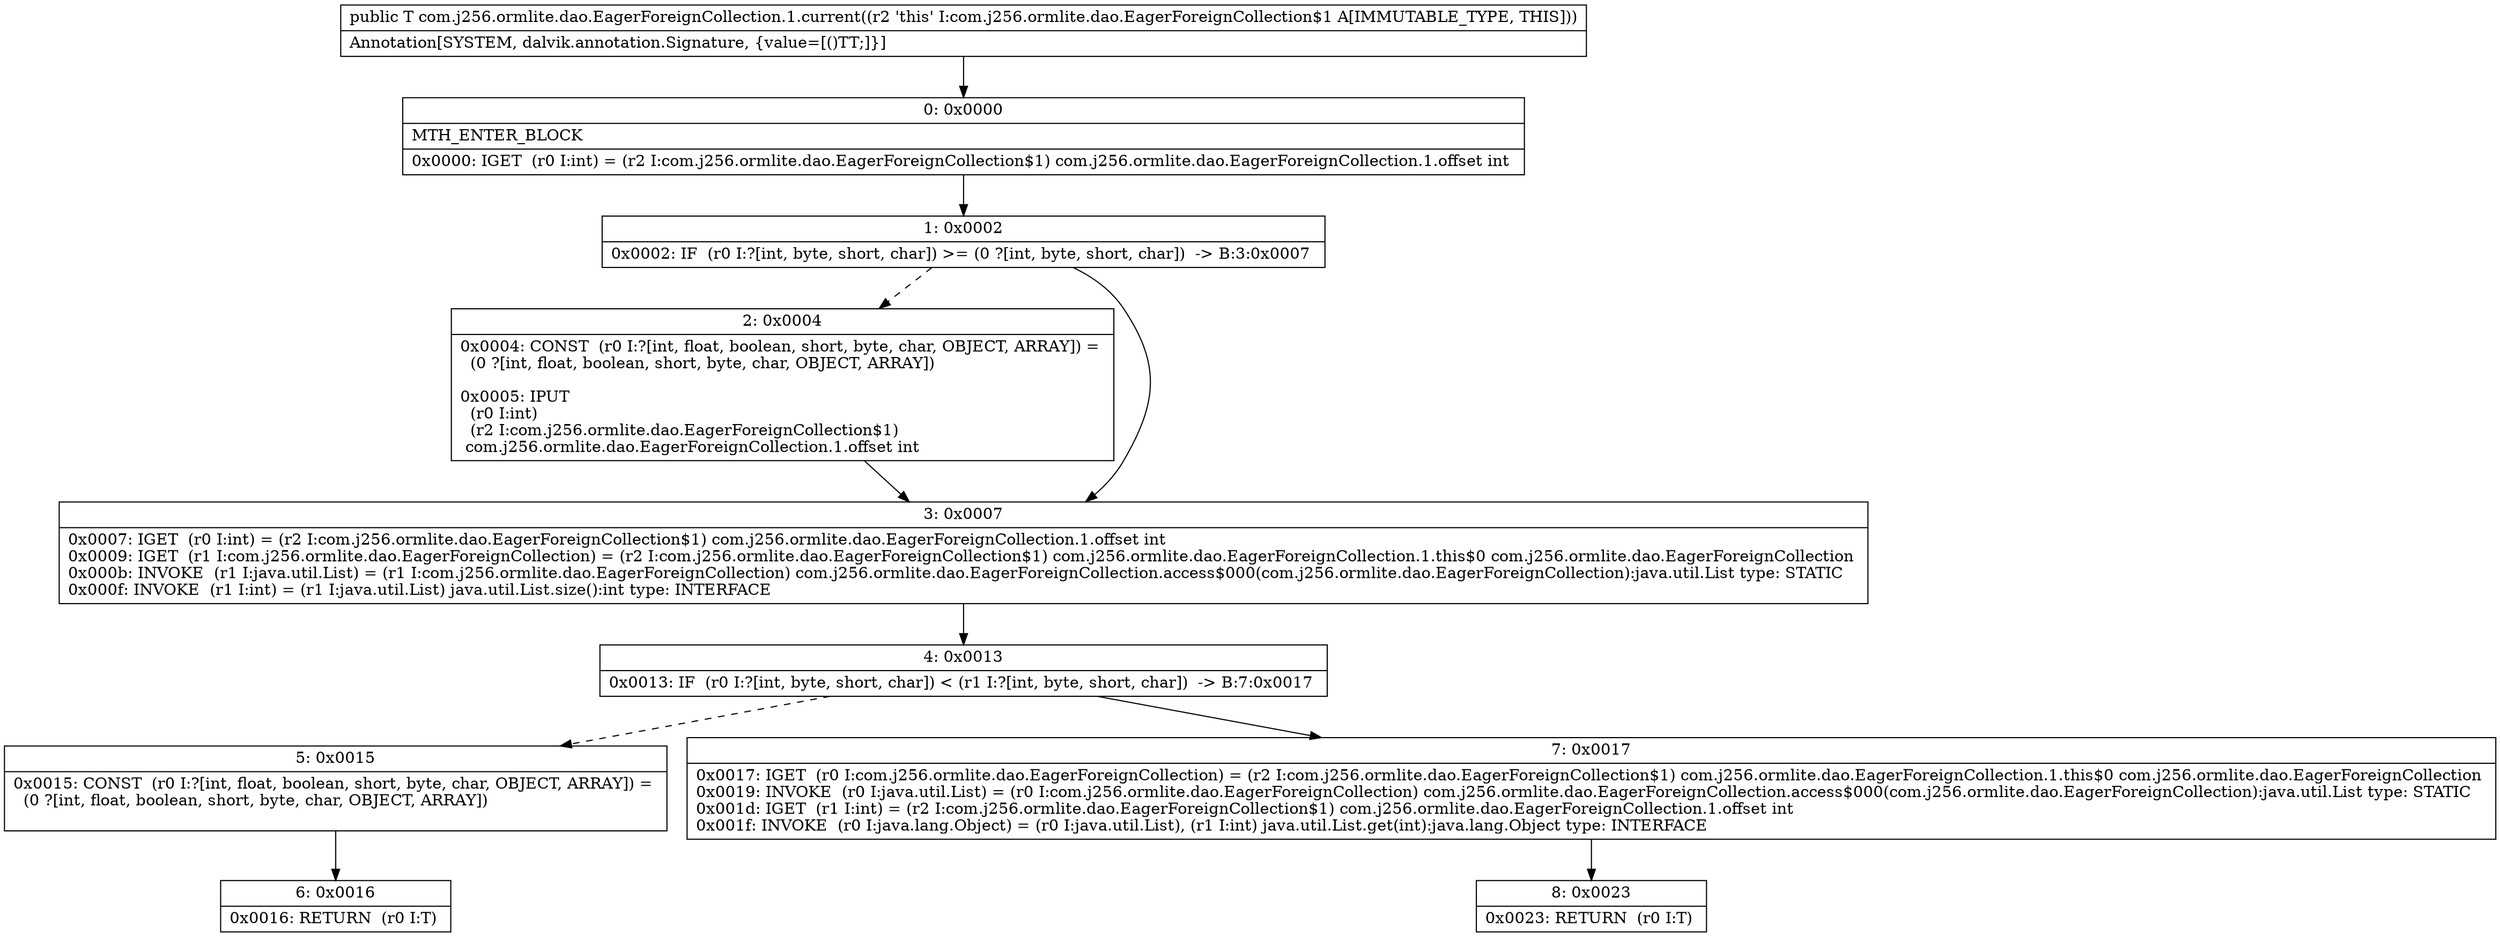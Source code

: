 digraph "CFG forcom.j256.ormlite.dao.EagerForeignCollection.1.current()Ljava\/lang\/Object;" {
Node_0 [shape=record,label="{0\:\ 0x0000|MTH_ENTER_BLOCK\l|0x0000: IGET  (r0 I:int) = (r2 I:com.j256.ormlite.dao.EagerForeignCollection$1) com.j256.ormlite.dao.EagerForeignCollection.1.offset int \l}"];
Node_1 [shape=record,label="{1\:\ 0x0002|0x0002: IF  (r0 I:?[int, byte, short, char]) \>= (0 ?[int, byte, short, char])  \-\> B:3:0x0007 \l}"];
Node_2 [shape=record,label="{2\:\ 0x0004|0x0004: CONST  (r0 I:?[int, float, boolean, short, byte, char, OBJECT, ARRAY]) = \l  (0 ?[int, float, boolean, short, byte, char, OBJECT, ARRAY])\l \l0x0005: IPUT  \l  (r0 I:int)\l  (r2 I:com.j256.ormlite.dao.EagerForeignCollection$1)\l com.j256.ormlite.dao.EagerForeignCollection.1.offset int \l}"];
Node_3 [shape=record,label="{3\:\ 0x0007|0x0007: IGET  (r0 I:int) = (r2 I:com.j256.ormlite.dao.EagerForeignCollection$1) com.j256.ormlite.dao.EagerForeignCollection.1.offset int \l0x0009: IGET  (r1 I:com.j256.ormlite.dao.EagerForeignCollection) = (r2 I:com.j256.ormlite.dao.EagerForeignCollection$1) com.j256.ormlite.dao.EagerForeignCollection.1.this$0 com.j256.ormlite.dao.EagerForeignCollection \l0x000b: INVOKE  (r1 I:java.util.List) = (r1 I:com.j256.ormlite.dao.EagerForeignCollection) com.j256.ormlite.dao.EagerForeignCollection.access$000(com.j256.ormlite.dao.EagerForeignCollection):java.util.List type: STATIC \l0x000f: INVOKE  (r1 I:int) = (r1 I:java.util.List) java.util.List.size():int type: INTERFACE \l}"];
Node_4 [shape=record,label="{4\:\ 0x0013|0x0013: IF  (r0 I:?[int, byte, short, char]) \< (r1 I:?[int, byte, short, char])  \-\> B:7:0x0017 \l}"];
Node_5 [shape=record,label="{5\:\ 0x0015|0x0015: CONST  (r0 I:?[int, float, boolean, short, byte, char, OBJECT, ARRAY]) = \l  (0 ?[int, float, boolean, short, byte, char, OBJECT, ARRAY])\l \l}"];
Node_6 [shape=record,label="{6\:\ 0x0016|0x0016: RETURN  (r0 I:T) \l}"];
Node_7 [shape=record,label="{7\:\ 0x0017|0x0017: IGET  (r0 I:com.j256.ormlite.dao.EagerForeignCollection) = (r2 I:com.j256.ormlite.dao.EagerForeignCollection$1) com.j256.ormlite.dao.EagerForeignCollection.1.this$0 com.j256.ormlite.dao.EagerForeignCollection \l0x0019: INVOKE  (r0 I:java.util.List) = (r0 I:com.j256.ormlite.dao.EagerForeignCollection) com.j256.ormlite.dao.EagerForeignCollection.access$000(com.j256.ormlite.dao.EagerForeignCollection):java.util.List type: STATIC \l0x001d: IGET  (r1 I:int) = (r2 I:com.j256.ormlite.dao.EagerForeignCollection$1) com.j256.ormlite.dao.EagerForeignCollection.1.offset int \l0x001f: INVOKE  (r0 I:java.lang.Object) = (r0 I:java.util.List), (r1 I:int) java.util.List.get(int):java.lang.Object type: INTERFACE \l}"];
Node_8 [shape=record,label="{8\:\ 0x0023|0x0023: RETURN  (r0 I:T) \l}"];
MethodNode[shape=record,label="{public T com.j256.ormlite.dao.EagerForeignCollection.1.current((r2 'this' I:com.j256.ormlite.dao.EagerForeignCollection$1 A[IMMUTABLE_TYPE, THIS]))  | Annotation[SYSTEM, dalvik.annotation.Signature, \{value=[()TT;]\}]\l}"];
MethodNode -> Node_0;
Node_0 -> Node_1;
Node_1 -> Node_2[style=dashed];
Node_1 -> Node_3;
Node_2 -> Node_3;
Node_3 -> Node_4;
Node_4 -> Node_5[style=dashed];
Node_4 -> Node_7;
Node_5 -> Node_6;
Node_7 -> Node_8;
}


